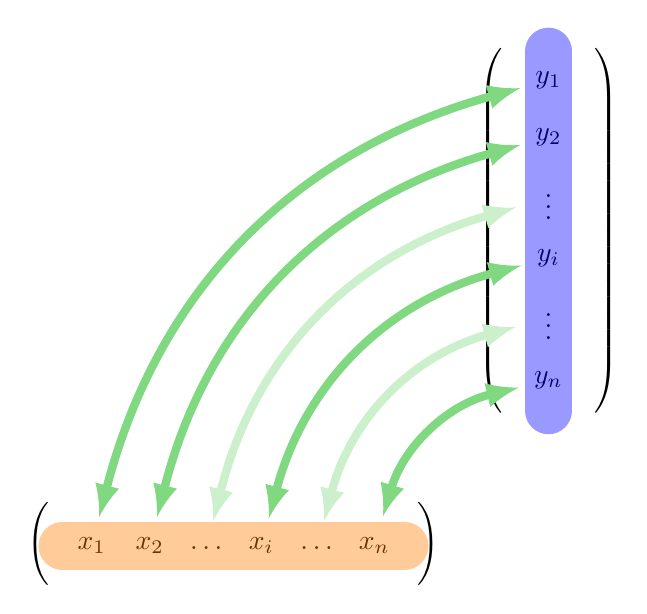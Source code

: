 ﻿\begin{tikzpicture}[baseline=(L.center)]
\tikzset{node style ge/.style={circle}}
\tikzset{BarreStyle/.style =  {opacity=.4,line width=6 mm, color=#1}}

\begin{scope}
\matrix (L) [matrix of math nodes, nodes = {node style ge}, column sep=0 mm,%
left delimiter  = (,right delimiter = )]
{
	x_1 & x_2 & \dots & x_i & \dots & x_n \\
};
 \draw [BarreStyle=orange,line cap=round] (L-1-1.west)  to (L-1-6.east) ;
\end{scope}



\begin{scope}[xshift=4cm,yshift=4cm]
\matrix (C) [matrix of math nodes, nodes = {node style ge}, column sep=0 mm,%
left delimiter  = (,right delimiter = )]
{
	y_1 \\ y_2 \\ \vdots \\ y_i \\ \vdots \\ y_n \\
};
 \draw [BarreStyle=blue,line cap=round] (C-1-1.north)  to (C-6-1.south) ;

\end{scope}

\draw[<->,>=latex,green!70!black!50,line width=3pt] (L-1-1) to[bend left] (C-1-1);
\draw[<->,>=latex,green!70!black!50,line width=3pt] (L-1-2) to[bend left] (C-2-1);
\draw[<->,>=latex,green!70!black!20,line width=3pt] (L-1-3) to[bend left] (C-3-1);
\draw[<->,>=latex,green!70!black!50,line width=3pt] (L-1-4) to[bend left] (C-4-1);
\draw[<->,>=latex,green!70!black!20,line width=3pt] (L-1-5) to[bend left] (C-5-1);
\draw[<->,>=latex,green!70!black!50,line width=3pt] (L-1-6) to[bend left] (C-6-1);
\end{tikzpicture}